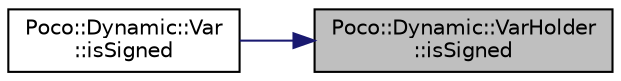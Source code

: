 digraph "Poco::Dynamic::VarHolder::isSigned"
{
 // LATEX_PDF_SIZE
  edge [fontname="Helvetica",fontsize="10",labelfontname="Helvetica",labelfontsize="10"];
  node [fontname="Helvetica",fontsize="10",shape=record];
  rankdir="RL";
  Node1 [label="Poco::Dynamic::VarHolder\l::isSigned",height=0.2,width=0.4,color="black", fillcolor="grey75", style="filled", fontcolor="black",tooltip=" "];
  Node1 -> Node2 [dir="back",color="midnightblue",fontsize="10",style="solid"];
  Node2 [label="Poco::Dynamic::Var\l::isSigned",height=0.2,width=0.4,color="black", fillcolor="white", style="filled",URL="$classPoco_1_1Dynamic_1_1Var.html#afe234afbe2e4df00a13692f37c33829f",tooltip="Returns true if stored value is integer."];
}
